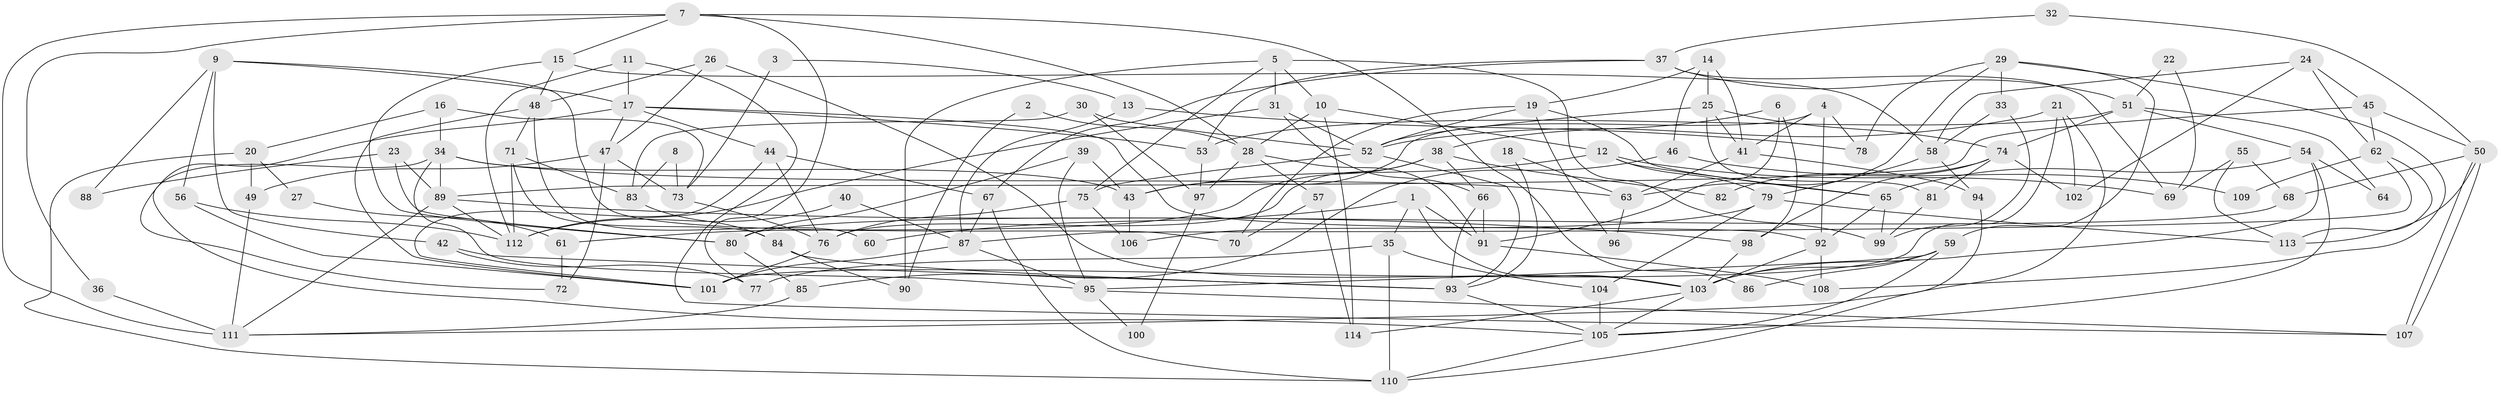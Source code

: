 // Generated by graph-tools (version 1.1) at 2025/02/03/09/25 03:02:16]
// undirected, 114 vertices, 228 edges
graph export_dot {
graph [start="1"]
  node [color=gray90,style=filled];
  1;
  2;
  3;
  4;
  5;
  6;
  7;
  8;
  9;
  10;
  11;
  12;
  13;
  14;
  15;
  16;
  17;
  18;
  19;
  20;
  21;
  22;
  23;
  24;
  25;
  26;
  27;
  28;
  29;
  30;
  31;
  32;
  33;
  34;
  35;
  36;
  37;
  38;
  39;
  40;
  41;
  42;
  43;
  44;
  45;
  46;
  47;
  48;
  49;
  50;
  51;
  52;
  53;
  54;
  55;
  56;
  57;
  58;
  59;
  60;
  61;
  62;
  63;
  64;
  65;
  66;
  67;
  68;
  69;
  70;
  71;
  72;
  73;
  74;
  75;
  76;
  77;
  78;
  79;
  80;
  81;
  82;
  83;
  84;
  85;
  86;
  87;
  88;
  89;
  90;
  91;
  92;
  93;
  94;
  95;
  96;
  97;
  98;
  99;
  100;
  101;
  102;
  103;
  104;
  105;
  106;
  107;
  108;
  109;
  110;
  111;
  112;
  113;
  114;
  1 -- 103;
  1 -- 91;
  1 -- 35;
  1 -- 60;
  2 -- 90;
  2 -- 28;
  3 -- 13;
  3 -- 73;
  4 -- 92;
  4 -- 43;
  4 -- 41;
  4 -- 78;
  5 -- 75;
  5 -- 99;
  5 -- 10;
  5 -- 31;
  5 -- 90;
  6 -- 91;
  6 -- 98;
  6 -- 38;
  7 -- 15;
  7 -- 77;
  7 -- 28;
  7 -- 36;
  7 -- 86;
  7 -- 111;
  8 -- 73;
  8 -- 83;
  9 -- 17;
  9 -- 70;
  9 -- 42;
  9 -- 56;
  9 -- 88;
  10 -- 12;
  10 -- 28;
  10 -- 114;
  11 -- 17;
  11 -- 107;
  11 -- 112;
  12 -- 43;
  12 -- 65;
  12 -- 69;
  12 -- 79;
  13 -- 78;
  13 -- 87;
  14 -- 19;
  14 -- 41;
  14 -- 25;
  14 -- 46;
  15 -- 48;
  15 -- 58;
  15 -- 80;
  16 -- 20;
  16 -- 34;
  16 -- 73;
  17 -- 92;
  17 -- 44;
  17 -- 47;
  17 -- 53;
  17 -- 72;
  18 -- 93;
  18 -- 63;
  19 -- 52;
  19 -- 65;
  19 -- 70;
  19 -- 96;
  20 -- 49;
  20 -- 110;
  20 -- 27;
  21 -- 52;
  21 -- 101;
  21 -- 102;
  21 -- 110;
  22 -- 69;
  22 -- 51;
  23 -- 89;
  23 -- 80;
  23 -- 88;
  24 -- 62;
  24 -- 58;
  24 -- 45;
  24 -- 102;
  25 -- 52;
  25 -- 41;
  25 -- 74;
  25 -- 81;
  26 -- 48;
  26 -- 103;
  26 -- 47;
  27 -- 61;
  28 -- 57;
  28 -- 91;
  28 -- 97;
  29 -- 59;
  29 -- 63;
  29 -- 33;
  29 -- 78;
  29 -- 108;
  30 -- 97;
  30 -- 52;
  30 -- 83;
  31 -- 112;
  31 -- 52;
  31 -- 66;
  32 -- 37;
  32 -- 50;
  33 -- 58;
  33 -- 99;
  34 -- 89;
  34 -- 105;
  34 -- 43;
  34 -- 63;
  34 -- 95;
  35 -- 110;
  35 -- 77;
  35 -- 104;
  36 -- 111;
  37 -- 51;
  37 -- 67;
  37 -- 53;
  37 -- 69;
  38 -- 66;
  38 -- 61;
  38 -- 76;
  38 -- 82;
  39 -- 80;
  39 -- 95;
  39 -- 43;
  40 -- 87;
  40 -- 112;
  41 -- 63;
  41 -- 94;
  42 -- 93;
  42 -- 77;
  43 -- 106;
  44 -- 101;
  44 -- 76;
  44 -- 67;
  45 -- 62;
  45 -- 50;
  45 -- 89;
  46 -- 85;
  46 -- 109;
  47 -- 49;
  47 -- 72;
  47 -- 73;
  48 -- 71;
  48 -- 101;
  48 -- 60;
  49 -- 111;
  50 -- 107;
  50 -- 107;
  50 -- 68;
  50 -- 113;
  51 -- 53;
  51 -- 74;
  51 -- 54;
  51 -- 64;
  52 -- 93;
  52 -- 75;
  53 -- 97;
  54 -- 105;
  54 -- 64;
  54 -- 65;
  54 -- 103;
  55 -- 113;
  55 -- 69;
  55 -- 68;
  56 -- 112;
  56 -- 101;
  57 -- 114;
  57 -- 70;
  58 -- 79;
  58 -- 94;
  59 -- 105;
  59 -- 95;
  59 -- 86;
  59 -- 103;
  61 -- 72;
  62 -- 113;
  62 -- 87;
  62 -- 109;
  63 -- 96;
  65 -- 99;
  65 -- 92;
  66 -- 91;
  66 -- 93;
  67 -- 110;
  67 -- 87;
  68 -- 80;
  71 -- 84;
  71 -- 112;
  71 -- 83;
  73 -- 76;
  74 -- 102;
  74 -- 81;
  74 -- 82;
  74 -- 98;
  75 -- 76;
  75 -- 106;
  76 -- 101;
  79 -- 106;
  79 -- 104;
  79 -- 113;
  80 -- 85;
  81 -- 99;
  83 -- 84;
  84 -- 93;
  84 -- 90;
  85 -- 111;
  87 -- 101;
  87 -- 95;
  89 -- 98;
  89 -- 111;
  89 -- 112;
  91 -- 108;
  92 -- 103;
  92 -- 108;
  93 -- 105;
  94 -- 111;
  95 -- 100;
  95 -- 107;
  97 -- 100;
  98 -- 103;
  103 -- 105;
  103 -- 114;
  104 -- 105;
  105 -- 110;
}
